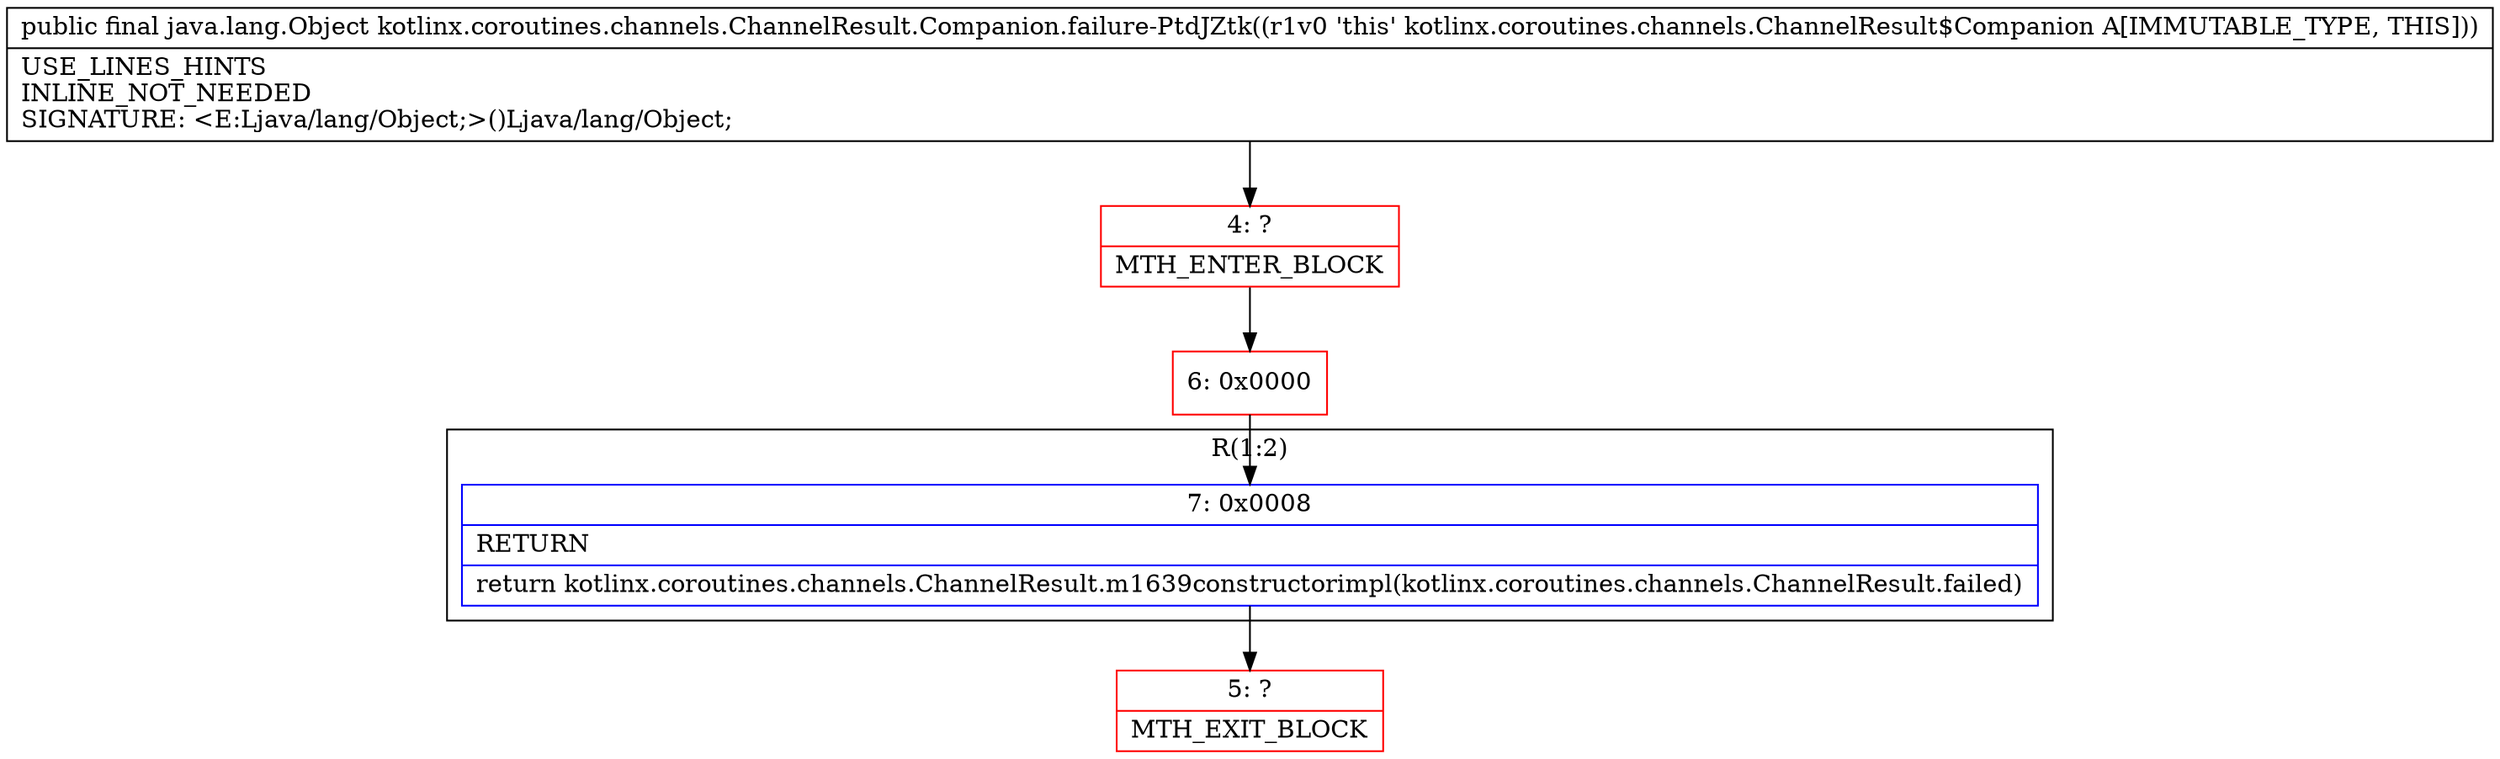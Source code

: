 digraph "CFG forkotlinx.coroutines.channels.ChannelResult.Companion.failure\-PtdJZtk()Ljava\/lang\/Object;" {
subgraph cluster_Region_961649768 {
label = "R(1:2)";
node [shape=record,color=blue];
Node_7 [shape=record,label="{7\:\ 0x0008|RETURN\l|return kotlinx.coroutines.channels.ChannelResult.m1639constructorimpl(kotlinx.coroutines.channels.ChannelResult.failed)\l}"];
}
Node_4 [shape=record,color=red,label="{4\:\ ?|MTH_ENTER_BLOCK\l}"];
Node_6 [shape=record,color=red,label="{6\:\ 0x0000}"];
Node_5 [shape=record,color=red,label="{5\:\ ?|MTH_EXIT_BLOCK\l}"];
MethodNode[shape=record,label="{public final java.lang.Object kotlinx.coroutines.channels.ChannelResult.Companion.failure\-PtdJZtk((r1v0 'this' kotlinx.coroutines.channels.ChannelResult$Companion A[IMMUTABLE_TYPE, THIS]))  | USE_LINES_HINTS\lINLINE_NOT_NEEDED\lSIGNATURE: \<E:Ljava\/lang\/Object;\>()Ljava\/lang\/Object;\l}"];
MethodNode -> Node_4;Node_7 -> Node_5;
Node_4 -> Node_6;
Node_6 -> Node_7;
}

